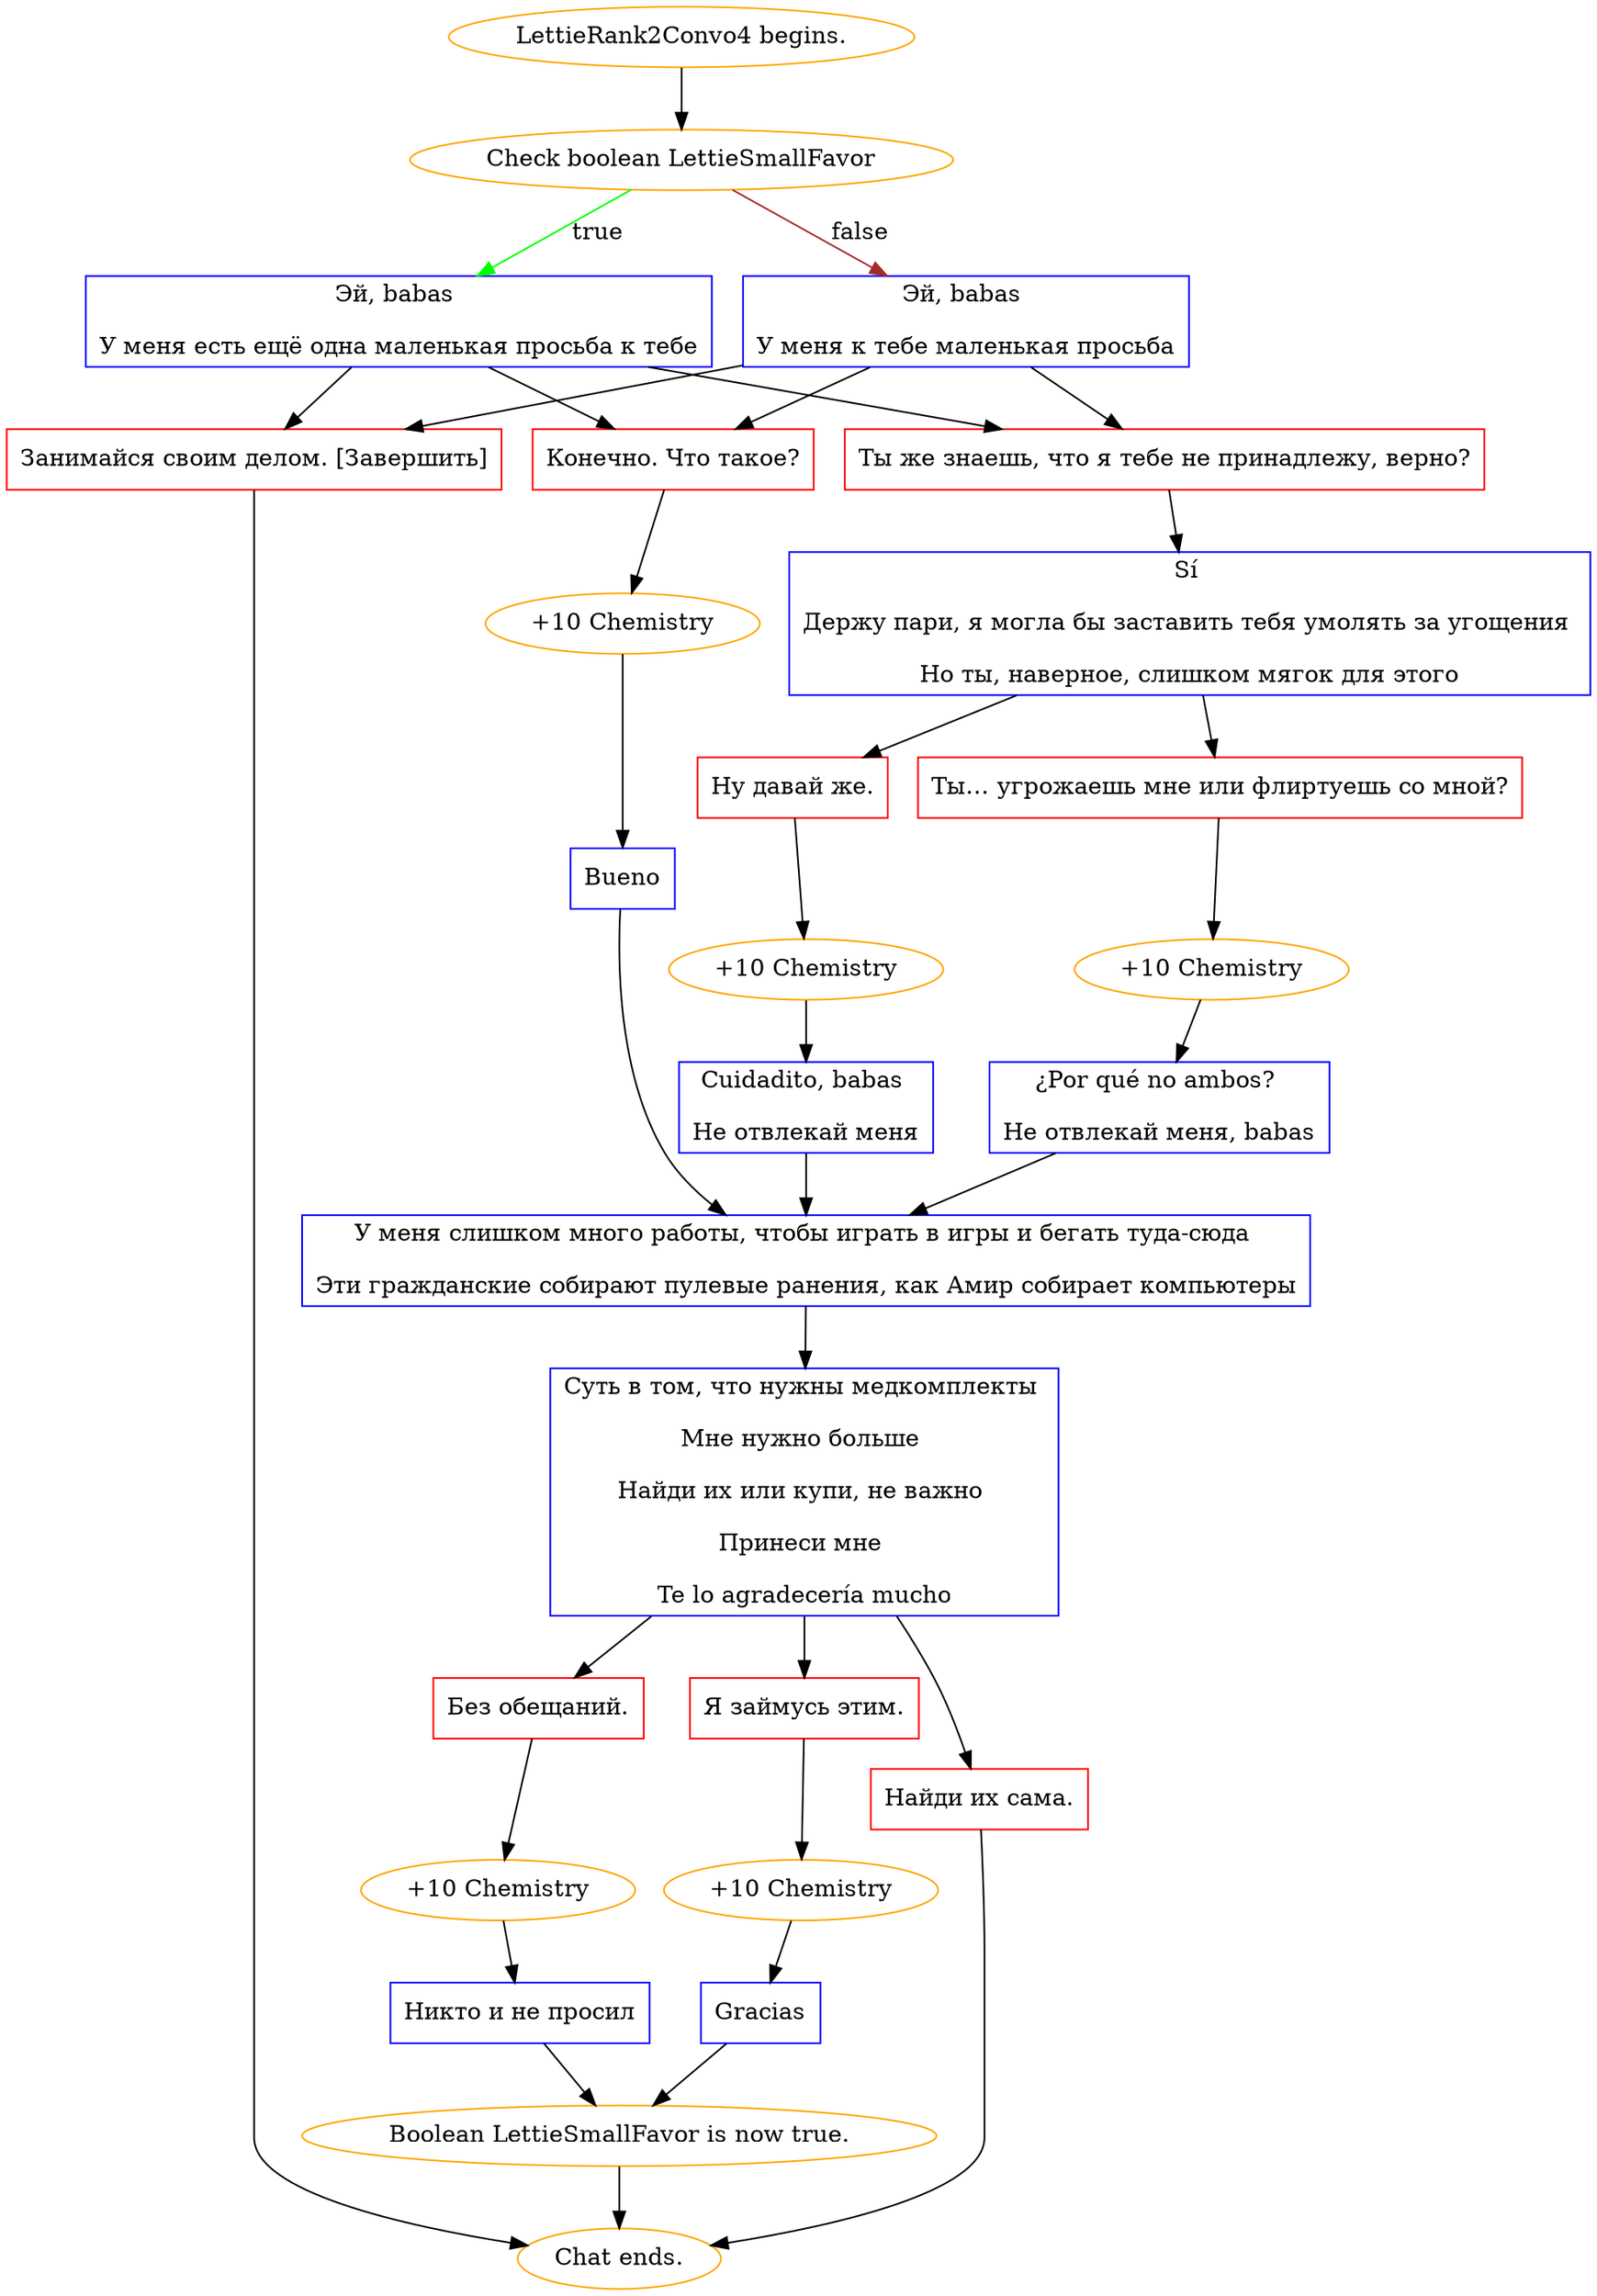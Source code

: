digraph {
	"LettieRank2Convo4 begins." [color=orange];
		"LettieRank2Convo4 begins." -> j3863215240;
	j3863215240 [label="Check boolean LettieSmallFavor",color=orange];
		j3863215240 -> j127705338 [label=true,color=green];
		j3863215240 -> j2137952215 [label=false,color=brown];
	j127705338 [label="Эй, babas 
У меня есть ещё одна маленькая просьба к тебе",shape=box,color=blue];
		j127705338 -> j1734921193;
		j127705338 -> j3602958831;
		j127705338 -> j2512084905;
	j2137952215 [label="Эй, babas 
У меня к тебе маленькая просьба",shape=box,color=blue];
		j2137952215 -> j2512084905;
		j2137952215 -> j3602958831;
		j2137952215 -> j1734921193;
	j1734921193 [label="Конечно. Что такое?",shape=box,color=red];
		j1734921193 -> j3315616425;
	j3602958831 [label="Ты же знаешь, что я тебе не принадлежу, верно?",shape=box,color=red];
		j3602958831 -> j3954304766;
	j2512084905 [label="Занимайся своим делом. [Завершить]",shape=box,color=red];
		j2512084905 -> "Chat ends.";
	j3315616425 [label="+10 Chemistry",color=orange];
		j3315616425 -> j1383311809;
	j3954304766 [label="Sí 
Держу пари, я могла бы заставить тебя умолять за угощения 
Но ты, наверное, слишком мягок для этого",shape=box,color=blue];
		j3954304766 -> j2923130784;
		j3954304766 -> j2315152337;
	"Chat ends." [color=orange];
	j1383311809 [label="Bueno",shape=box,color=blue];
		j1383311809 -> j3018836121;
	j2923130784 [label="Ты… угрожаешь мне или флиртуешь со мной?",shape=box,color=red];
		j2923130784 -> j942755381;
	j2315152337 [label="Ну давай же.",shape=box,color=red];
		j2315152337 -> j2652040807;
	j3018836121 [label="У меня слишком много работы, чтобы играть в игры и бегать туда-сюда 
Эти гражданские собирают пулевые ранения, как Амир собирает компьютеры",shape=box,color=blue];
		j3018836121 -> j3617054730;
	j942755381 [label="+10 Chemistry",color=orange];
		j942755381 -> j3972215185;
	j2652040807 [label="+10 Chemistry",color=orange];
		j2652040807 -> j1816497152;
	j3617054730 [label="Суть в том, что нужны медкомплекты 
Мне нужно больше 
Найди их или купи, не важно 
Принеси мне 
Te lo agradecería mucho",shape=box,color=blue];
		j3617054730 -> j3332958259;
		j3617054730 -> j964554874;
		j3617054730 -> j1179484100;
	j3972215185 [label="¿Por qué no ambos? 
Не отвлекай меня, babas",shape=box,color=blue];
		j3972215185 -> j3018836121;
	j1816497152 [label="Cuidadito, babas 
Не отвлекай меня",shape=box,color=blue];
		j1816497152 -> j3018836121;
	j3332958259 [label="Я займусь этим.",shape=box,color=red];
		j3332958259 -> j1781458524;
	j964554874 [label="Без обещаний.",shape=box,color=red];
		j964554874 -> j3729299783;
	j1179484100 [label="Найди их сама.",shape=box,color=red];
		j1179484100 -> "Chat ends.";
	j1781458524 [label="+10 Chemistry",color=orange];
		j1781458524 -> j1997227581;
	j3729299783 [label="+10 Chemistry",color=orange];
		j3729299783 -> j421379286;
	j1997227581 [label="Gracias",shape=box,color=blue];
		j1997227581 -> j2570747018;
	j421379286 [label="Никто и не просил",shape=box,color=blue];
		j421379286 -> j2570747018;
	j2570747018 [label="Boolean LettieSmallFavor is now true.",color=orange];
		j2570747018 -> "Chat ends.";
}